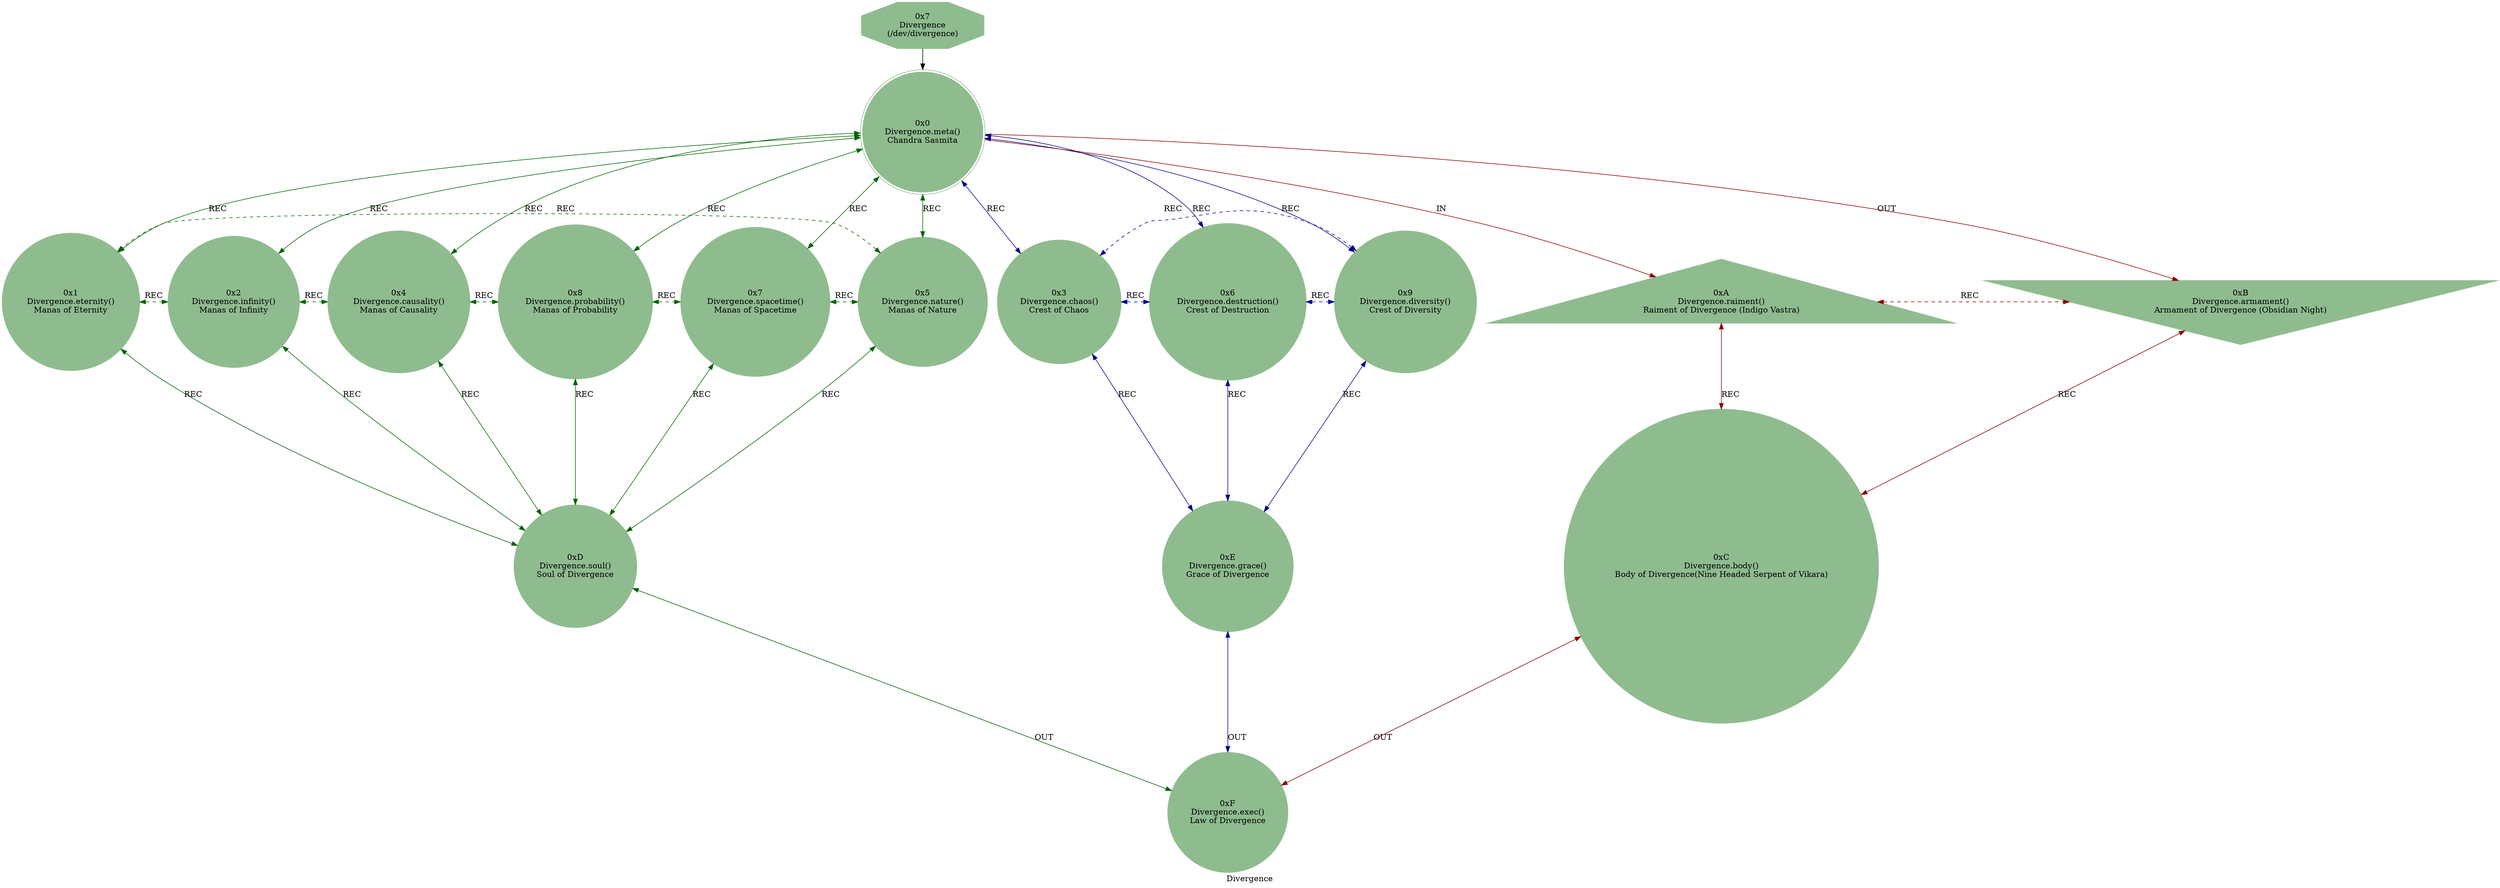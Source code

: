 strict digraph DivergenceEngine {
    label = "Divergence";
    style = filled;
    color = blue;
    comment = "";
    node [shape = polygon; sides = 8; style = filled; color = darkseagreen;];
    
    spark_7_mythos_t [label = "0x7\nDivergence\n(/dev/divergence)";];
    
    // r0::meta();r1,r2,r4,r8,r7,r5;r3,r6,r;ra::receive(),rb::send(),rc::dispatch(),rd::commit(),re::serve(),rf::exec()
    spark_0_divergence_t [label = "0x0\nDivergence.meta()\nChandra Sasmita";comment = "";shape = doublecircle;];
    spark_1_divergence_t [label = "0x1\nDivergence.eternity()\nManas of Eternity";comment = "";shape = circle;];
    spark_2_divergence_t [label = "0x2\nDivergence.infinity()\nManas of Infinity";comment = "";shape = circle;];
    spark_4_divergence_t [label = "0x4\nDivergence.causality()\nManas of Causality";comment = "";shape = circle;];
    spark_8_divergence_t [label = "0x8\nDivergence.probability()\nManas of Probability";comment = "";shape = circle;];
    spark_7_divergence_t [label = "0x7\nDivergence.spacetime()\nManas of Spacetime";comment = "";shape = circle;];
    spark_5_divergence_t [label = "0x5\nDivergence.nature()\nManas of Nature";comment = "";shape = circle;];
    spark_3_divergence_t [label = "0x3\nDivergence.chaos()\nCrest of Chaos";comment = "";shape = circle;];
    spark_6_divergence_t [label = "0x6\nDivergence.destruction()\nCrest of Destruction";comment = "";shape = circle;];
    spark_9_divergence_t [label = "0x9\nDivergence.diversity()\nCrest of Diversity";comment = "";shape = circle;];
    spark_a_divergence_t [label = "0xA\nDivergence.raiment()\nRaiment of Divergence (Indigo Vastra)";comment = "";shape = triangle;];
    spark_b_divergence_t [label = "0xB\nDivergence.armament()\nArmament of Divergence (Obsidian Night)";comment = "";shape = invtriangle;];
    spark_c_divergence_t [label = "0xC\nDivergence.body()\nBody of Divergence(Nine Headed Serpent of Vikara)";comment = "";shape = circle;];
    spark_d_divergence_t [label = "0xD\nDivergence.soul()\nSoul of Divergence";comment = "";shape = circle;];
    spark_e_divergence_t [label = "0xE\nDivergence.grace()\nGrace of Divergence";comment = "";shape = circle;];
    spark_f_divergence_t [label = "0xF\nDivergence.exec()\nLaw of Divergence";comment = "";shape = circle;];
    
    // IN = Input
    // OUT = Output
    // REC = Recursion
    spark_7_mythos_t -> spark_0_divergence_t;
    spark_0_divergence_t -> spark_a_divergence_t [label = "IN"; color = darkred; comment = "";];
    spark_0_divergence_t -> spark_b_divergence_t [label = "OUT"; color = darkred; comment = "";];
    spark_0_divergence_t -> {spark_3_divergence_t spark_6_divergence_t spark_9_divergence_t} [label = "REC"; color = darkblue; comment = ""; dir = both;];
    spark_0_divergence_t -> {spark_1_divergence_t spark_2_divergence_t spark_4_divergence_t spark_8_divergence_t spark_7_divergence_t spark_5_divergence_t} [label = "REC"; color = darkgreen; comment = ""; dir = both;];
    
    {spark_a_divergence_t spark_b_divergence_t} -> spark_c_divergence_t [label = "REC"; color = darkred; comment = ""; dir = both;];
    {spark_1_divergence_t spark_2_divergence_t spark_4_divergence_t spark_8_divergence_t spark_7_divergence_t spark_5_divergence_t} -> spark_d_divergence_t [label = "REC"; color = darkgreen; comment = ""; dir = both;];
    {spark_3_divergence_t spark_6_divergence_t spark_9_divergence_t} -> spark_e_divergence_t [label = "REC"; color = darkblue; comment = ""; dir = both;];
    
    spark_1_divergence_t -> spark_2_divergence_t -> spark_4_divergence_t -> spark_8_divergence_t -> spark_7_divergence_t -> spark_5_divergence_t -> spark_1_divergence_t [label = "REC"; color = darkgreen; comment = ""; style = dashed; constraint = false; dir = both;];
    spark_3_divergence_t -> spark_6_divergence_t -> spark_9_divergence_t -> spark_3_divergence_t [label = "REC"; color = darkblue; comment = ""; style = dashed; constraint = false; dir = both;];
    spark_a_divergence_t -> spark_b_divergence_t [label = "REC"; color = darkred; comment = ""; constraint = false; style = dashed; dir = both;];
    
    spark_c_divergence_t -> spark_f_divergence_t [label = "OUT"; color = darkred; comment = ""; dir = both;];
    spark_d_divergence_t -> spark_f_divergence_t [label = "OUT"; color = darkgreen; comment = ""; dir = both;];
    spark_e_divergence_t -> spark_f_divergence_t [label = "OUT"; color = darkblue; comment = ""; dir = both;];
}